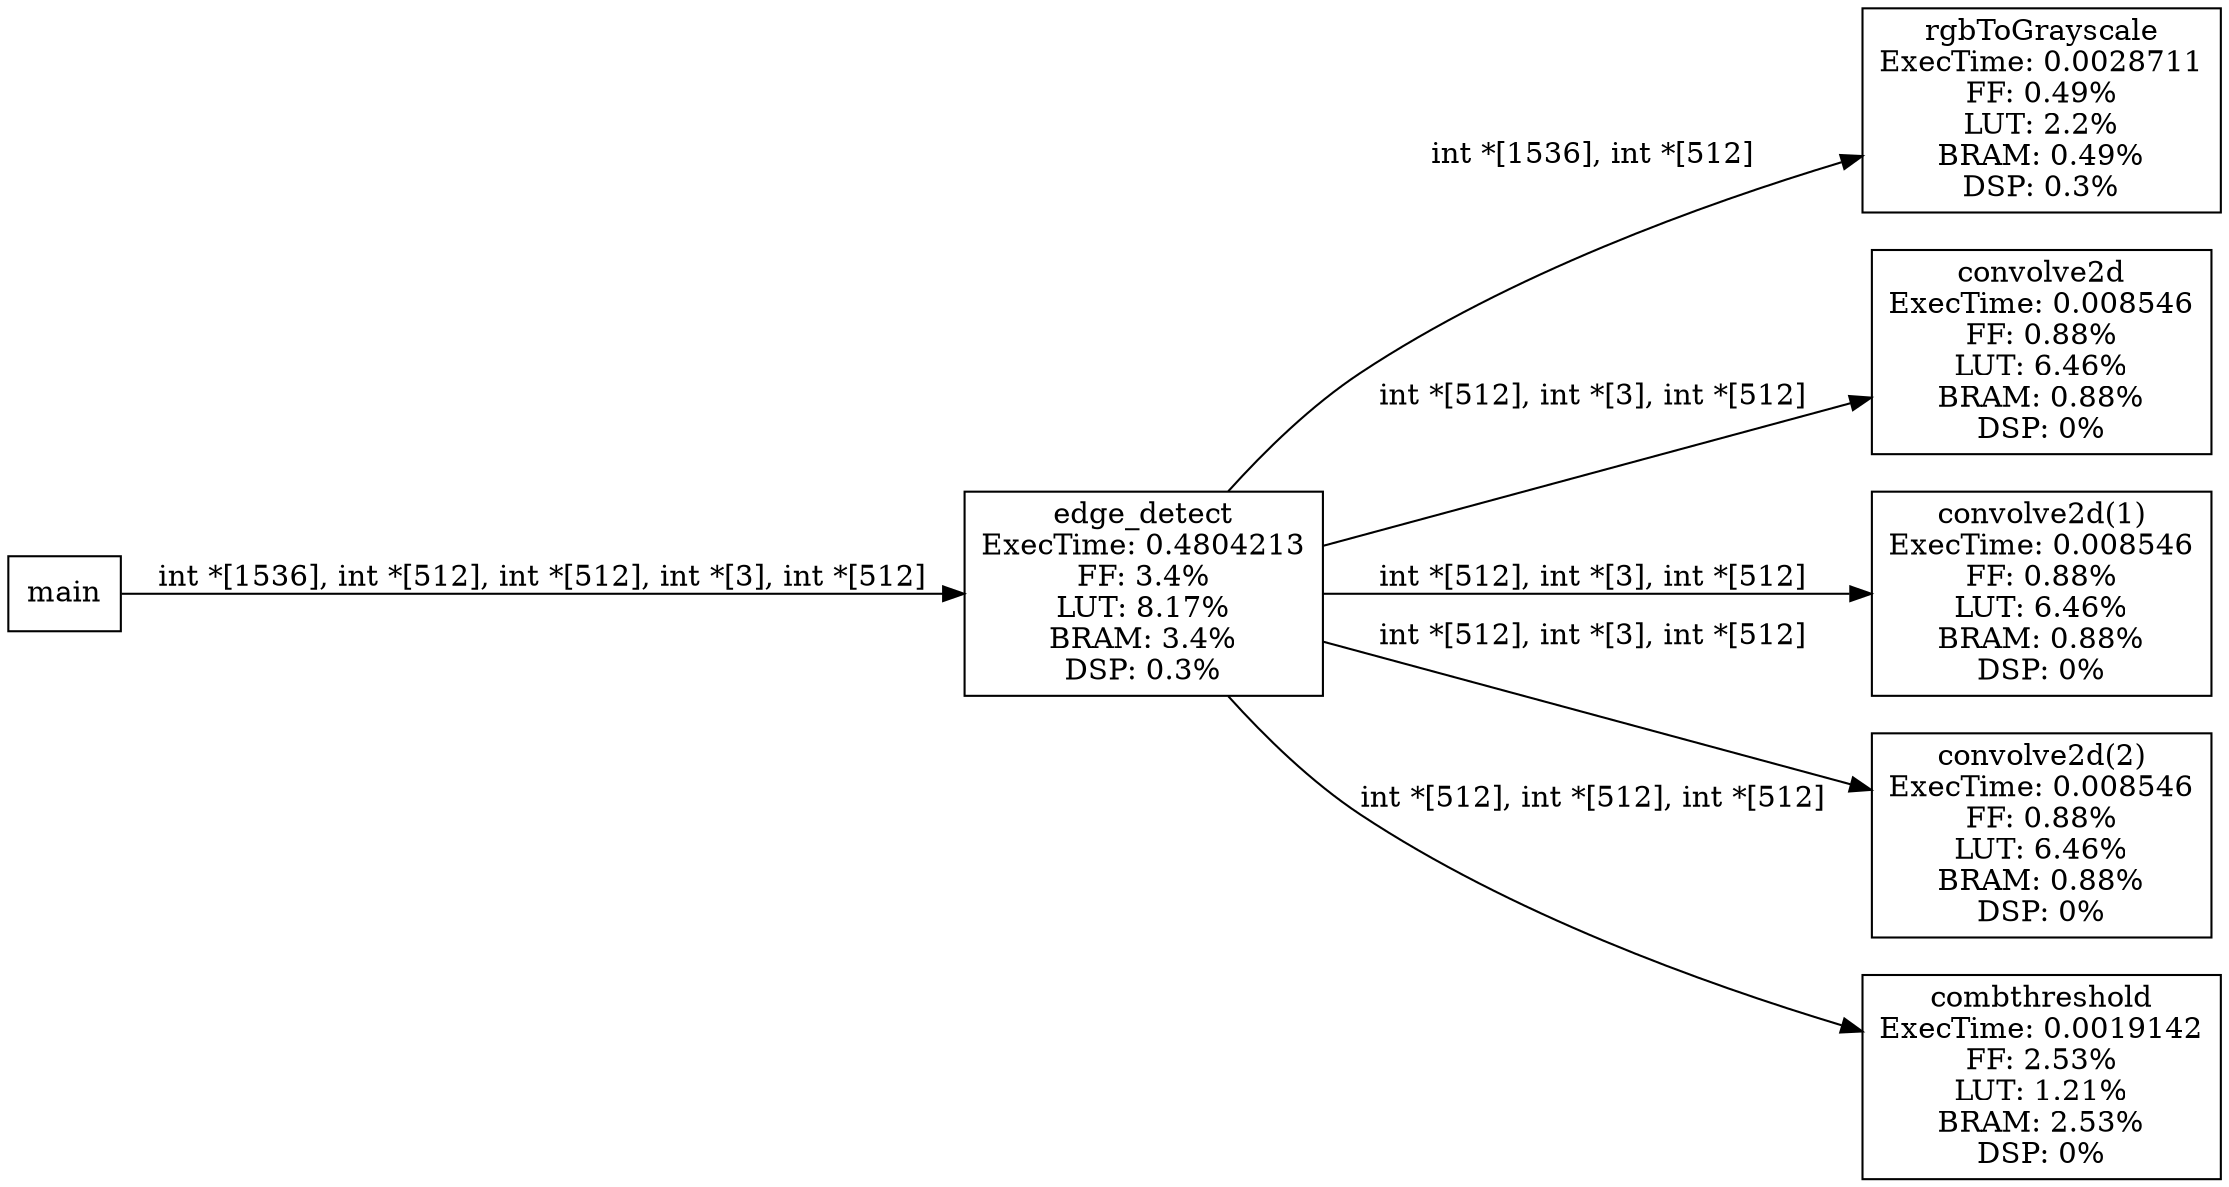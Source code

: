 digraph static_call_graph {
	rankdir=LR;
	node [shape=rectangle]

	"edge_detect" [label="edge_detect\nExecTime: 0.4804213\nFF: 3.4%\nLUT: 8.17%\nBRAM: 3.4%\nDSP: 0.3%"]
	"rgbToGrayscale" [label="rgbToGrayscale\nExecTime: 0.0028711\nFF: 0.49%\nLUT: 2.2%\nBRAM: 0.49%\nDSP: 0.3%"]
	"convolve2d" [label="convolve2d\nExecTime: 0.008546\nFF: 0.88%\nLUT: 6.46%\nBRAM: 0.88%\nDSP: 0%"]
	"convolve2d(1)" [label="convolve2d(1)\nExecTime: 0.008546\nFF: 0.88%\nLUT: 6.46%\nBRAM: 0.88%\nDSP: 0%"]
	"convolve2d(2)" [label="convolve2d(2)\nExecTime: 0.008546\nFF: 0.88%\nLUT: 6.46%\nBRAM: 0.88%\nDSP: 0%"]
	"combthreshold" [label="combthreshold\nExecTime: 0.0019142\nFF: 2.53%\nLUT: 1.21%\nBRAM: 2.53%\nDSP: 0%"]

	"edge_detect"->"rgbToGrayscale" [label="int *[1536], int *[512]"];
	"edge_detect"->"convolve2d" [label="int *[512], int *[3], int *[512]"];
	"edge_detect"->"combthreshold" [label="int *[512], int *[512], int *[512]"];
	"edge_detect"->"convolve2d(1)" [label="int *[512], int *[3], int *[512]"];
	"edge_detect"->"convolve2d(2)" [label="int *[512], int *[3], int *[512]"];
	"main"->"edge_detect" [label="int *[1536], int *[512], int *[512], int *[3], int *[512]"];
}

